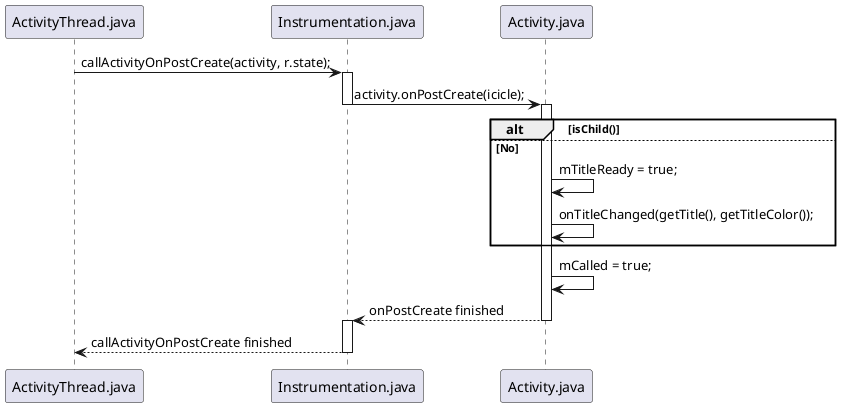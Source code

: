 @startuml
participant ActivityThread as "ActivityThread.java"
participant Instrumentation as "Instrumentation.java"
participant Activity as "Activity.java"

ActivityThread ->  Instrumentation :  callActivityOnPostCreate(activity, r.state);

deactivate ActivityThread
activate Instrumentation

Instrumentation -> Activity : activity.onPostCreate(icicle);

deactivate Instrumentation
activate Activity

alt isChild()
else No
Activity -> Activity : mTitleReady = true;
Activity -> Activity : onTitleChanged(getTitle(), getTitleColor());
end

Activity -> Activity : mCalled = true;

Activity --> Instrumentation : onPostCreate finished

deactivate Activity
activate Instrumentation

Instrumentation --> ActivityThread : callActivityOnPostCreate finished
deactivate Instrumentation

@enduml